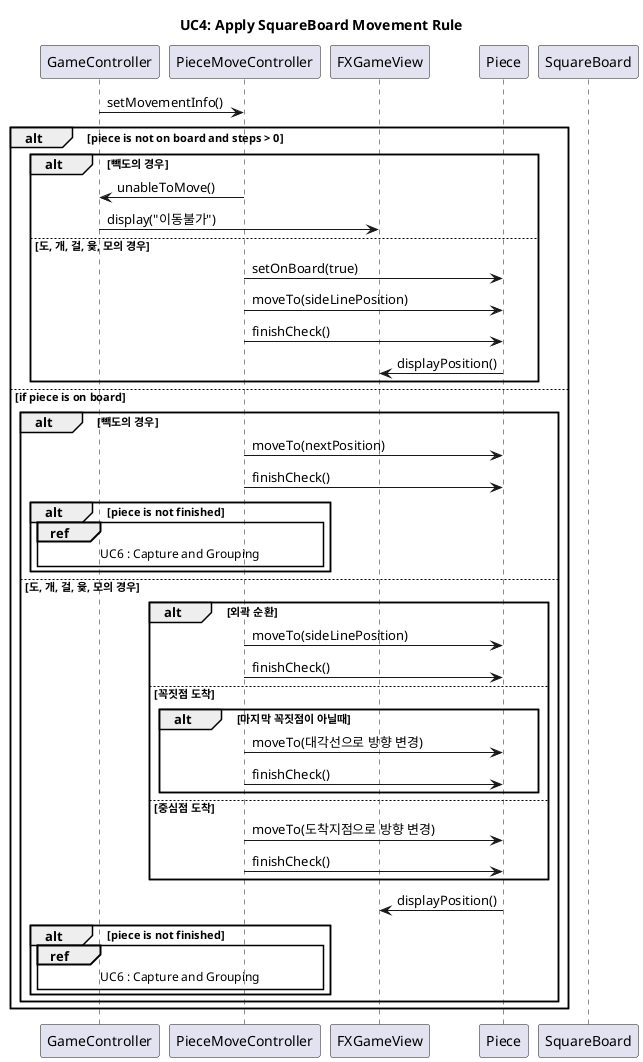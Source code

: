 @startuml
title UC4: Apply SquareBoard Movement Rule


participant GameController
participant PieceMoveController
participant FXGameView
participant Piece
participant SquareBoard

GameController -> PieceMoveController : setMovementInfo()


alt piece is not on board and steps > 0
	alt 빽도의 경우
    	PieceMoveController -> GameController : unableToMove()
    	GameController -> FXGameView : display("이동불가")
    else 도, 개, 걸, 윷, 모의 경우
    	PieceMoveController -> Piece : setOnBoard(true)
        PieceMoveController -> Piece : moveTo(sideLinePosition)
        PieceMoveController -> Piece : finishCheck()
        Piece -> FXGameView : displayPosition()
    end alt

else if piece is on board
    alt 빽도의 경우
            PieceMoveController -> Piece : moveTo(nextPosition)
            PieceMoveController -> Piece : finishCheck()
            alt piece is not finished
                ref over GameController, PieceMoveController
                	UC6 : Capture and Grouping
                end ref
            end alt
    else 도, 개, 걸, 윷, 모의 경우
    	alt 외곽 순환
        	PieceMoveController -> Piece : moveTo(sideLinePosition)
        	PieceMoveController -> Piece : finishCheck()
        else 꼭짓점 도착
        	alt 마지막 꼭짓점이 아닐때
        		PieceMoveController -> Piece : moveTo(대각선으로 방향 변경)
        		PieceMoveController -> Piece : finishCheck()
        	end alt
       	else 중심점 도착
       		PieceMoveController -> Piece : moveTo(도착지점으로 방향 변경)
       		PieceMoveController -> Piece : finishCheck()
        end alt
        Piece -> FXGameView : displayPosition()
        alt piece is not finished
            ref over GameController, PieceMoveController
            	UC6 : Capture and Grouping
            end ref
        end
    end
end

@enduml
